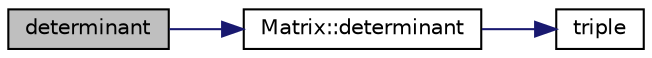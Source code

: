 digraph "determinant"
{
  edge [fontname="Helvetica",fontsize="10",labelfontname="Helvetica",labelfontsize="10"];
  node [fontname="Helvetica",fontsize="10",shape=record];
  rankdir="LR";
  Node1 [label="determinant",height=0.2,width=0.4,color="black", fillcolor="grey75", style="filled", fontcolor="black"];
  Node1 -> Node2 [color="midnightblue",fontsize="10",style="solid",fontname="Helvetica"];
  Node2 [label="Matrix::determinant",height=0.2,width=0.4,color="black", fillcolor="white", style="filled",URL="$class_matrix.html#af3777d072522d30482509ef3285d56ab"];
  Node2 -> Node3 [color="midnightblue",fontsize="10",style="solid",fontname="Helvetica"];
  Node3 [label="triple",height=0.2,width=0.4,color="black", fillcolor="white", style="filled",URL="$_vector_8h.html#a6cdf40b8c4bbfd99afc6c645cc07a554"];
}

